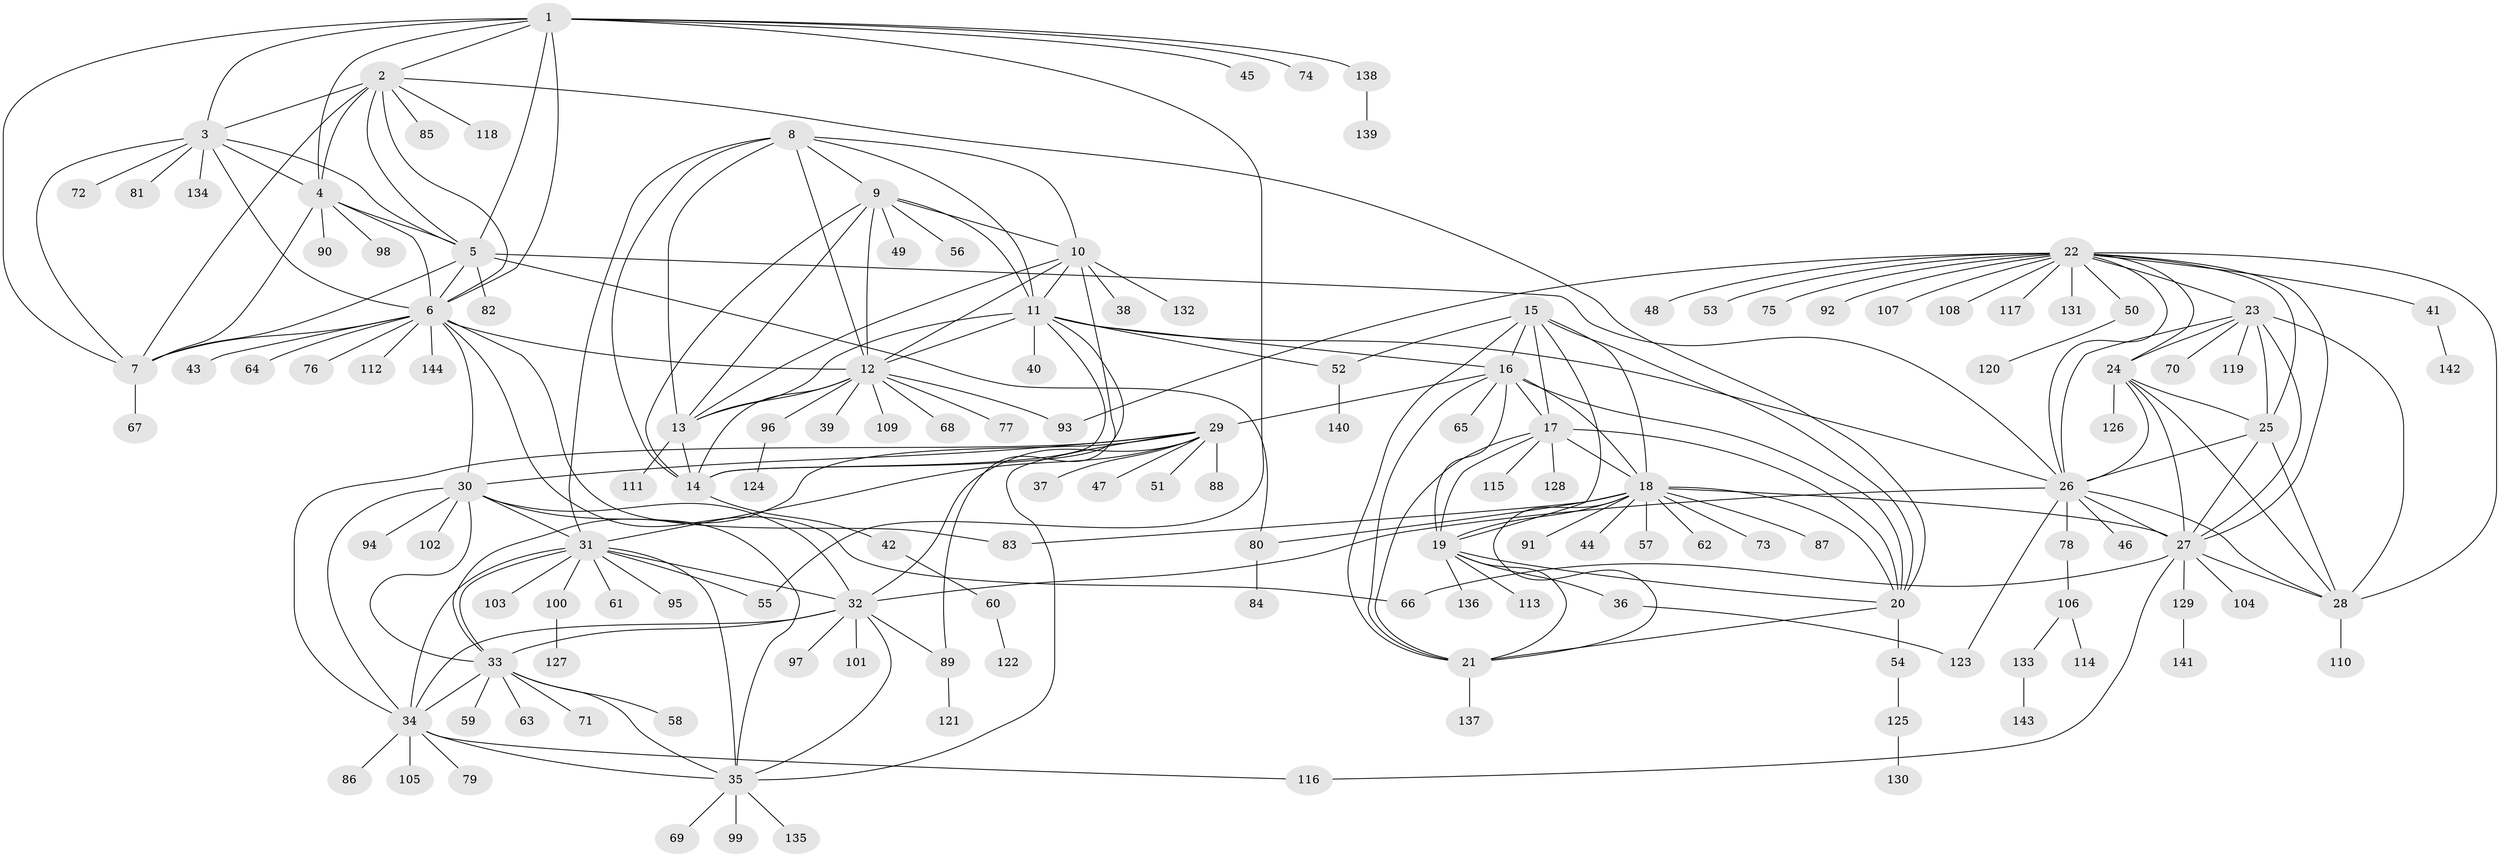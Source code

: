 // coarse degree distribution, {9: 0.02608695652173913, 8: 0.06086956521739131, 7: 0.034782608695652174, 10: 0.034782608695652174, 14: 0.017391304347826087, 5: 0.02608695652173913, 11: 0.008695652173913044, 6: 0.02608695652173913, 12: 0.008695652173913044, 15: 0.008695652173913044, 2: 0.10434782608695652, 1: 0.6260869565217392, 3: 0.017391304347826087}
// Generated by graph-tools (version 1.1) at 2025/42/03/06/25 10:42:12]
// undirected, 144 vertices, 233 edges
graph export_dot {
graph [start="1"]
  node [color=gray90,style=filled];
  1;
  2;
  3;
  4;
  5;
  6;
  7;
  8;
  9;
  10;
  11;
  12;
  13;
  14;
  15;
  16;
  17;
  18;
  19;
  20;
  21;
  22;
  23;
  24;
  25;
  26;
  27;
  28;
  29;
  30;
  31;
  32;
  33;
  34;
  35;
  36;
  37;
  38;
  39;
  40;
  41;
  42;
  43;
  44;
  45;
  46;
  47;
  48;
  49;
  50;
  51;
  52;
  53;
  54;
  55;
  56;
  57;
  58;
  59;
  60;
  61;
  62;
  63;
  64;
  65;
  66;
  67;
  68;
  69;
  70;
  71;
  72;
  73;
  74;
  75;
  76;
  77;
  78;
  79;
  80;
  81;
  82;
  83;
  84;
  85;
  86;
  87;
  88;
  89;
  90;
  91;
  92;
  93;
  94;
  95;
  96;
  97;
  98;
  99;
  100;
  101;
  102;
  103;
  104;
  105;
  106;
  107;
  108;
  109;
  110;
  111;
  112;
  113;
  114;
  115;
  116;
  117;
  118;
  119;
  120;
  121;
  122;
  123;
  124;
  125;
  126;
  127;
  128;
  129;
  130;
  131;
  132;
  133;
  134;
  135;
  136;
  137;
  138;
  139;
  140;
  141;
  142;
  143;
  144;
  1 -- 2;
  1 -- 3;
  1 -- 4;
  1 -- 5;
  1 -- 6;
  1 -- 7;
  1 -- 45;
  1 -- 55;
  1 -- 74;
  1 -- 138;
  2 -- 3;
  2 -- 4;
  2 -- 5;
  2 -- 6;
  2 -- 7;
  2 -- 20;
  2 -- 85;
  2 -- 118;
  3 -- 4;
  3 -- 5;
  3 -- 6;
  3 -- 7;
  3 -- 72;
  3 -- 81;
  3 -- 134;
  4 -- 5;
  4 -- 6;
  4 -- 7;
  4 -- 90;
  4 -- 98;
  5 -- 6;
  5 -- 7;
  5 -- 26;
  5 -- 80;
  5 -- 82;
  6 -- 7;
  6 -- 12;
  6 -- 30;
  6 -- 43;
  6 -- 64;
  6 -- 66;
  6 -- 76;
  6 -- 83;
  6 -- 112;
  6 -- 144;
  7 -- 67;
  8 -- 9;
  8 -- 10;
  8 -- 11;
  8 -- 12;
  8 -- 13;
  8 -- 14;
  8 -- 31;
  9 -- 10;
  9 -- 11;
  9 -- 12;
  9 -- 13;
  9 -- 14;
  9 -- 49;
  9 -- 56;
  10 -- 11;
  10 -- 12;
  10 -- 13;
  10 -- 14;
  10 -- 38;
  10 -- 132;
  11 -- 12;
  11 -- 13;
  11 -- 14;
  11 -- 16;
  11 -- 26;
  11 -- 40;
  11 -- 52;
  11 -- 89;
  12 -- 13;
  12 -- 14;
  12 -- 39;
  12 -- 68;
  12 -- 77;
  12 -- 93;
  12 -- 96;
  12 -- 109;
  13 -- 14;
  13 -- 111;
  14 -- 42;
  15 -- 16;
  15 -- 17;
  15 -- 18;
  15 -- 19;
  15 -- 20;
  15 -- 21;
  15 -- 52;
  16 -- 17;
  16 -- 18;
  16 -- 19;
  16 -- 20;
  16 -- 21;
  16 -- 29;
  16 -- 65;
  17 -- 18;
  17 -- 19;
  17 -- 20;
  17 -- 21;
  17 -- 115;
  17 -- 128;
  18 -- 19;
  18 -- 20;
  18 -- 21;
  18 -- 27;
  18 -- 44;
  18 -- 57;
  18 -- 62;
  18 -- 73;
  18 -- 80;
  18 -- 83;
  18 -- 87;
  18 -- 91;
  19 -- 20;
  19 -- 21;
  19 -- 36;
  19 -- 113;
  19 -- 136;
  20 -- 21;
  20 -- 54;
  21 -- 137;
  22 -- 23;
  22 -- 24;
  22 -- 25;
  22 -- 26;
  22 -- 27;
  22 -- 28;
  22 -- 41;
  22 -- 48;
  22 -- 50;
  22 -- 53;
  22 -- 75;
  22 -- 92;
  22 -- 93;
  22 -- 107;
  22 -- 108;
  22 -- 117;
  22 -- 131;
  23 -- 24;
  23 -- 25;
  23 -- 26;
  23 -- 27;
  23 -- 28;
  23 -- 70;
  23 -- 119;
  24 -- 25;
  24 -- 26;
  24 -- 27;
  24 -- 28;
  24 -- 126;
  25 -- 26;
  25 -- 27;
  25 -- 28;
  26 -- 27;
  26 -- 28;
  26 -- 32;
  26 -- 46;
  26 -- 78;
  26 -- 123;
  27 -- 28;
  27 -- 66;
  27 -- 104;
  27 -- 116;
  27 -- 129;
  28 -- 110;
  29 -- 30;
  29 -- 31;
  29 -- 32;
  29 -- 33;
  29 -- 34;
  29 -- 35;
  29 -- 37;
  29 -- 47;
  29 -- 51;
  29 -- 88;
  30 -- 31;
  30 -- 32;
  30 -- 33;
  30 -- 34;
  30 -- 35;
  30 -- 94;
  30 -- 102;
  31 -- 32;
  31 -- 33;
  31 -- 34;
  31 -- 35;
  31 -- 55;
  31 -- 61;
  31 -- 95;
  31 -- 100;
  31 -- 103;
  32 -- 33;
  32 -- 34;
  32 -- 35;
  32 -- 89;
  32 -- 97;
  32 -- 101;
  33 -- 34;
  33 -- 35;
  33 -- 58;
  33 -- 59;
  33 -- 63;
  33 -- 71;
  34 -- 35;
  34 -- 79;
  34 -- 86;
  34 -- 105;
  34 -- 116;
  35 -- 69;
  35 -- 99;
  35 -- 135;
  36 -- 123;
  41 -- 142;
  42 -- 60;
  50 -- 120;
  52 -- 140;
  54 -- 125;
  60 -- 122;
  78 -- 106;
  80 -- 84;
  89 -- 121;
  96 -- 124;
  100 -- 127;
  106 -- 114;
  106 -- 133;
  125 -- 130;
  129 -- 141;
  133 -- 143;
  138 -- 139;
}
